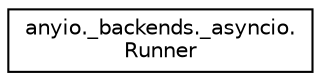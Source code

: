 digraph "Graphical Class Hierarchy"
{
 // LATEX_PDF_SIZE
  edge [fontname="Helvetica",fontsize="10",labelfontname="Helvetica",labelfontsize="10"];
  node [fontname="Helvetica",fontsize="10",shape=record];
  rankdir="LR";
  Node0 [label="anyio._backends._asyncio.\lRunner",height=0.2,width=0.4,color="black", fillcolor="white", style="filled",URL="$classanyio_1_1__backends_1_1__asyncio_1_1Runner.html",tooltip=" "];
}
